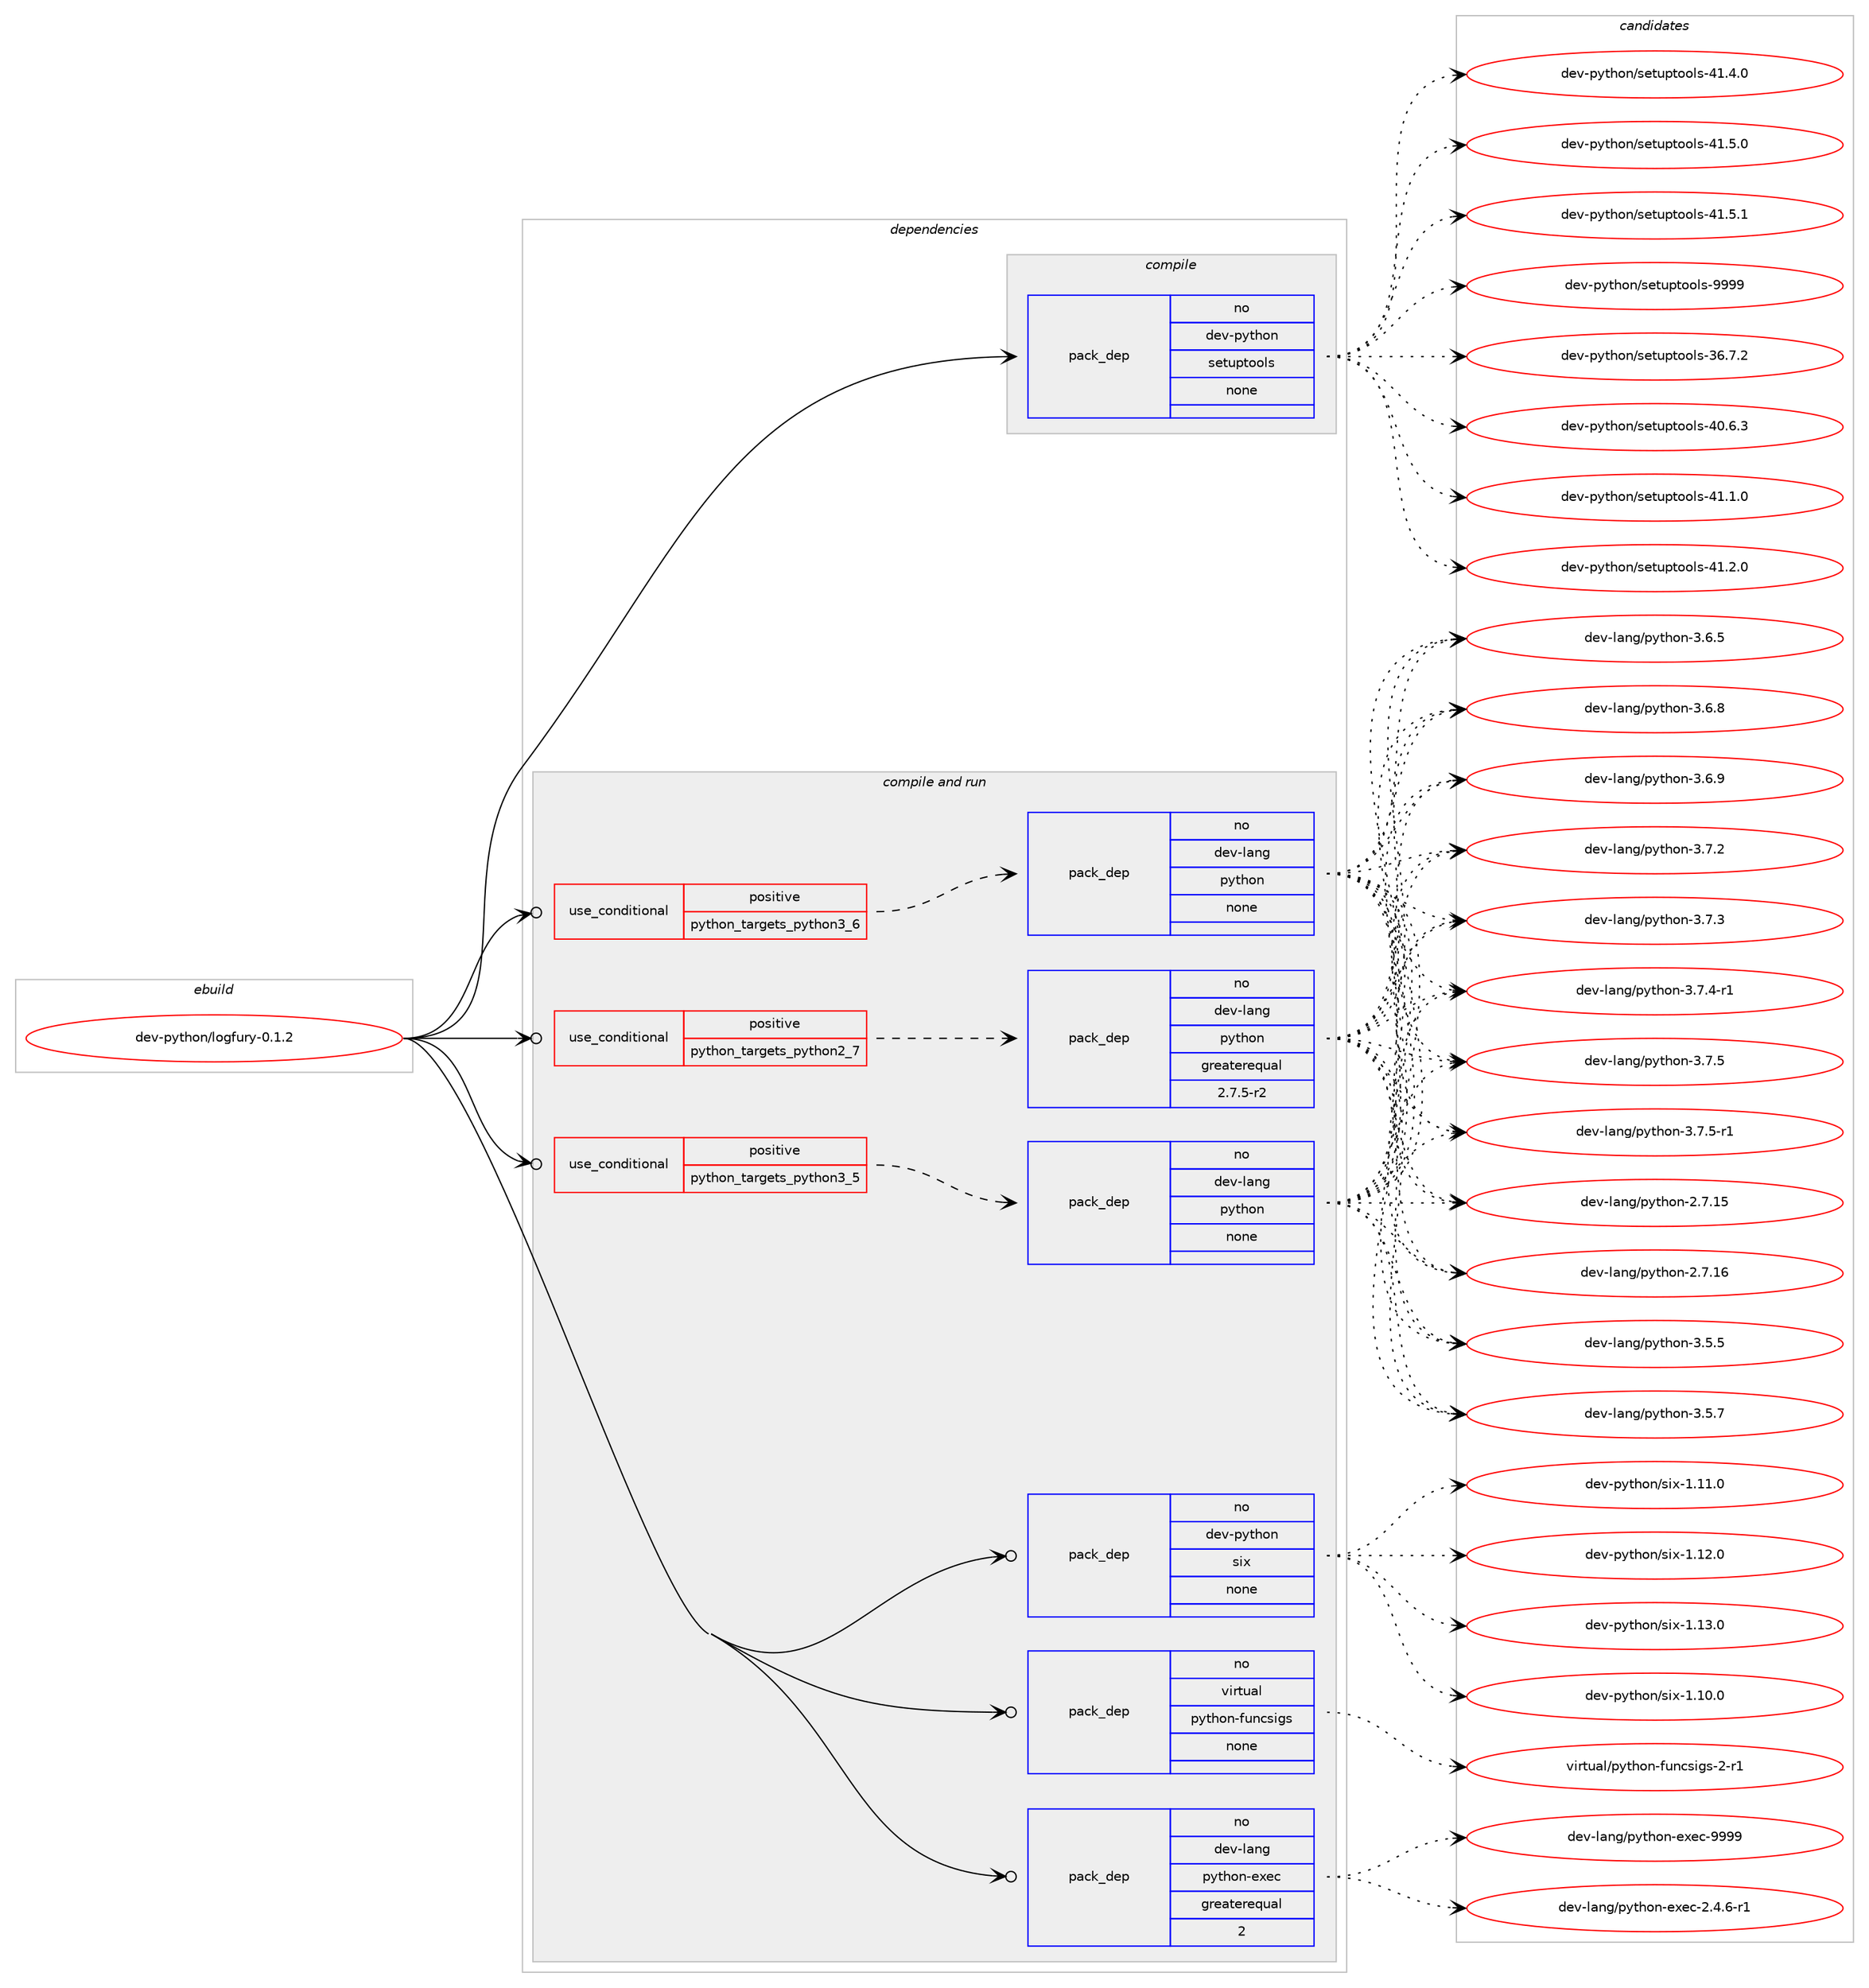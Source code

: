 digraph prolog {

# *************
# Graph options
# *************

newrank=true;
concentrate=true;
compound=true;
graph [rankdir=LR,fontname=Helvetica,fontsize=10,ranksep=1.5];#, ranksep=2.5, nodesep=0.2];
edge  [arrowhead=vee];
node  [fontname=Helvetica,fontsize=10];

# **********
# The ebuild
# **********

subgraph cluster_leftcol {
color=gray;
rank=same;
label=<<i>ebuild</i>>;
id [label="dev-python/logfury-0.1.2", color=red, width=4, href="../dev-python/logfury-0.1.2.svg"];
}

# ****************
# The dependencies
# ****************

subgraph cluster_midcol {
color=gray;
label=<<i>dependencies</i>>;
subgraph cluster_compile {
fillcolor="#eeeeee";
style=filled;
label=<<i>compile</i>>;
subgraph pack459524 {
dependency613474 [label=<<TABLE BORDER="0" CELLBORDER="1" CELLSPACING="0" CELLPADDING="4" WIDTH="220"><TR><TD ROWSPAN="6" CELLPADDING="30">pack_dep</TD></TR><TR><TD WIDTH="110">no</TD></TR><TR><TD>dev-python</TD></TR><TR><TD>setuptools</TD></TR><TR><TD>none</TD></TR><TR><TD></TD></TR></TABLE>>, shape=none, color=blue];
}
id:e -> dependency613474:w [weight=20,style="solid",arrowhead="vee"];
}
subgraph cluster_compileandrun {
fillcolor="#eeeeee";
style=filled;
label=<<i>compile and run</i>>;
subgraph cond142146 {
dependency613475 [label=<<TABLE BORDER="0" CELLBORDER="1" CELLSPACING="0" CELLPADDING="4"><TR><TD ROWSPAN="3" CELLPADDING="10">use_conditional</TD></TR><TR><TD>positive</TD></TR><TR><TD>python_targets_python2_7</TD></TR></TABLE>>, shape=none, color=red];
subgraph pack459525 {
dependency613476 [label=<<TABLE BORDER="0" CELLBORDER="1" CELLSPACING="0" CELLPADDING="4" WIDTH="220"><TR><TD ROWSPAN="6" CELLPADDING="30">pack_dep</TD></TR><TR><TD WIDTH="110">no</TD></TR><TR><TD>dev-lang</TD></TR><TR><TD>python</TD></TR><TR><TD>greaterequal</TD></TR><TR><TD>2.7.5-r2</TD></TR></TABLE>>, shape=none, color=blue];
}
dependency613475:e -> dependency613476:w [weight=20,style="dashed",arrowhead="vee"];
}
id:e -> dependency613475:w [weight=20,style="solid",arrowhead="odotvee"];
subgraph cond142147 {
dependency613477 [label=<<TABLE BORDER="0" CELLBORDER="1" CELLSPACING="0" CELLPADDING="4"><TR><TD ROWSPAN="3" CELLPADDING="10">use_conditional</TD></TR><TR><TD>positive</TD></TR><TR><TD>python_targets_python3_5</TD></TR></TABLE>>, shape=none, color=red];
subgraph pack459526 {
dependency613478 [label=<<TABLE BORDER="0" CELLBORDER="1" CELLSPACING="0" CELLPADDING="4" WIDTH="220"><TR><TD ROWSPAN="6" CELLPADDING="30">pack_dep</TD></TR><TR><TD WIDTH="110">no</TD></TR><TR><TD>dev-lang</TD></TR><TR><TD>python</TD></TR><TR><TD>none</TD></TR><TR><TD></TD></TR></TABLE>>, shape=none, color=blue];
}
dependency613477:e -> dependency613478:w [weight=20,style="dashed",arrowhead="vee"];
}
id:e -> dependency613477:w [weight=20,style="solid",arrowhead="odotvee"];
subgraph cond142148 {
dependency613479 [label=<<TABLE BORDER="0" CELLBORDER="1" CELLSPACING="0" CELLPADDING="4"><TR><TD ROWSPAN="3" CELLPADDING="10">use_conditional</TD></TR><TR><TD>positive</TD></TR><TR><TD>python_targets_python3_6</TD></TR></TABLE>>, shape=none, color=red];
subgraph pack459527 {
dependency613480 [label=<<TABLE BORDER="0" CELLBORDER="1" CELLSPACING="0" CELLPADDING="4" WIDTH="220"><TR><TD ROWSPAN="6" CELLPADDING="30">pack_dep</TD></TR><TR><TD WIDTH="110">no</TD></TR><TR><TD>dev-lang</TD></TR><TR><TD>python</TD></TR><TR><TD>none</TD></TR><TR><TD></TD></TR></TABLE>>, shape=none, color=blue];
}
dependency613479:e -> dependency613480:w [weight=20,style="dashed",arrowhead="vee"];
}
id:e -> dependency613479:w [weight=20,style="solid",arrowhead="odotvee"];
subgraph pack459528 {
dependency613481 [label=<<TABLE BORDER="0" CELLBORDER="1" CELLSPACING="0" CELLPADDING="4" WIDTH="220"><TR><TD ROWSPAN="6" CELLPADDING="30">pack_dep</TD></TR><TR><TD WIDTH="110">no</TD></TR><TR><TD>dev-lang</TD></TR><TR><TD>python-exec</TD></TR><TR><TD>greaterequal</TD></TR><TR><TD>2</TD></TR></TABLE>>, shape=none, color=blue];
}
id:e -> dependency613481:w [weight=20,style="solid",arrowhead="odotvee"];
subgraph pack459529 {
dependency613482 [label=<<TABLE BORDER="0" CELLBORDER="1" CELLSPACING="0" CELLPADDING="4" WIDTH="220"><TR><TD ROWSPAN="6" CELLPADDING="30">pack_dep</TD></TR><TR><TD WIDTH="110">no</TD></TR><TR><TD>dev-python</TD></TR><TR><TD>six</TD></TR><TR><TD>none</TD></TR><TR><TD></TD></TR></TABLE>>, shape=none, color=blue];
}
id:e -> dependency613482:w [weight=20,style="solid",arrowhead="odotvee"];
subgraph pack459530 {
dependency613483 [label=<<TABLE BORDER="0" CELLBORDER="1" CELLSPACING="0" CELLPADDING="4" WIDTH="220"><TR><TD ROWSPAN="6" CELLPADDING="30">pack_dep</TD></TR><TR><TD WIDTH="110">no</TD></TR><TR><TD>virtual</TD></TR><TR><TD>python-funcsigs</TD></TR><TR><TD>none</TD></TR><TR><TD></TD></TR></TABLE>>, shape=none, color=blue];
}
id:e -> dependency613483:w [weight=20,style="solid",arrowhead="odotvee"];
}
subgraph cluster_run {
fillcolor="#eeeeee";
style=filled;
label=<<i>run</i>>;
}
}

# **************
# The candidates
# **************

subgraph cluster_choices {
rank=same;
color=gray;
label=<<i>candidates</i>>;

subgraph choice459524 {
color=black;
nodesep=1;
choice100101118451121211161041111104711510111611711211611111110811545515446554650 [label="dev-python/setuptools-36.7.2", color=red, width=4,href="../dev-python/setuptools-36.7.2.svg"];
choice100101118451121211161041111104711510111611711211611111110811545524846544651 [label="dev-python/setuptools-40.6.3", color=red, width=4,href="../dev-python/setuptools-40.6.3.svg"];
choice100101118451121211161041111104711510111611711211611111110811545524946494648 [label="dev-python/setuptools-41.1.0", color=red, width=4,href="../dev-python/setuptools-41.1.0.svg"];
choice100101118451121211161041111104711510111611711211611111110811545524946504648 [label="dev-python/setuptools-41.2.0", color=red, width=4,href="../dev-python/setuptools-41.2.0.svg"];
choice100101118451121211161041111104711510111611711211611111110811545524946524648 [label="dev-python/setuptools-41.4.0", color=red, width=4,href="../dev-python/setuptools-41.4.0.svg"];
choice100101118451121211161041111104711510111611711211611111110811545524946534648 [label="dev-python/setuptools-41.5.0", color=red, width=4,href="../dev-python/setuptools-41.5.0.svg"];
choice100101118451121211161041111104711510111611711211611111110811545524946534649 [label="dev-python/setuptools-41.5.1", color=red, width=4,href="../dev-python/setuptools-41.5.1.svg"];
choice10010111845112121116104111110471151011161171121161111111081154557575757 [label="dev-python/setuptools-9999", color=red, width=4,href="../dev-python/setuptools-9999.svg"];
dependency613474:e -> choice100101118451121211161041111104711510111611711211611111110811545515446554650:w [style=dotted,weight="100"];
dependency613474:e -> choice100101118451121211161041111104711510111611711211611111110811545524846544651:w [style=dotted,weight="100"];
dependency613474:e -> choice100101118451121211161041111104711510111611711211611111110811545524946494648:w [style=dotted,weight="100"];
dependency613474:e -> choice100101118451121211161041111104711510111611711211611111110811545524946504648:w [style=dotted,weight="100"];
dependency613474:e -> choice100101118451121211161041111104711510111611711211611111110811545524946524648:w [style=dotted,weight="100"];
dependency613474:e -> choice100101118451121211161041111104711510111611711211611111110811545524946534648:w [style=dotted,weight="100"];
dependency613474:e -> choice100101118451121211161041111104711510111611711211611111110811545524946534649:w [style=dotted,weight="100"];
dependency613474:e -> choice10010111845112121116104111110471151011161171121161111111081154557575757:w [style=dotted,weight="100"];
}
subgraph choice459525 {
color=black;
nodesep=1;
choice10010111845108971101034711212111610411111045504655464953 [label="dev-lang/python-2.7.15", color=red, width=4,href="../dev-lang/python-2.7.15.svg"];
choice10010111845108971101034711212111610411111045504655464954 [label="dev-lang/python-2.7.16", color=red, width=4,href="../dev-lang/python-2.7.16.svg"];
choice100101118451089711010347112121116104111110455146534653 [label="dev-lang/python-3.5.5", color=red, width=4,href="../dev-lang/python-3.5.5.svg"];
choice100101118451089711010347112121116104111110455146534655 [label="dev-lang/python-3.5.7", color=red, width=4,href="../dev-lang/python-3.5.7.svg"];
choice100101118451089711010347112121116104111110455146544653 [label="dev-lang/python-3.6.5", color=red, width=4,href="../dev-lang/python-3.6.5.svg"];
choice100101118451089711010347112121116104111110455146544656 [label="dev-lang/python-3.6.8", color=red, width=4,href="../dev-lang/python-3.6.8.svg"];
choice100101118451089711010347112121116104111110455146544657 [label="dev-lang/python-3.6.9", color=red, width=4,href="../dev-lang/python-3.6.9.svg"];
choice100101118451089711010347112121116104111110455146554650 [label="dev-lang/python-3.7.2", color=red, width=4,href="../dev-lang/python-3.7.2.svg"];
choice100101118451089711010347112121116104111110455146554651 [label="dev-lang/python-3.7.3", color=red, width=4,href="../dev-lang/python-3.7.3.svg"];
choice1001011184510897110103471121211161041111104551465546524511449 [label="dev-lang/python-3.7.4-r1", color=red, width=4,href="../dev-lang/python-3.7.4-r1.svg"];
choice100101118451089711010347112121116104111110455146554653 [label="dev-lang/python-3.7.5", color=red, width=4,href="../dev-lang/python-3.7.5.svg"];
choice1001011184510897110103471121211161041111104551465546534511449 [label="dev-lang/python-3.7.5-r1", color=red, width=4,href="../dev-lang/python-3.7.5-r1.svg"];
dependency613476:e -> choice10010111845108971101034711212111610411111045504655464953:w [style=dotted,weight="100"];
dependency613476:e -> choice10010111845108971101034711212111610411111045504655464954:w [style=dotted,weight="100"];
dependency613476:e -> choice100101118451089711010347112121116104111110455146534653:w [style=dotted,weight="100"];
dependency613476:e -> choice100101118451089711010347112121116104111110455146534655:w [style=dotted,weight="100"];
dependency613476:e -> choice100101118451089711010347112121116104111110455146544653:w [style=dotted,weight="100"];
dependency613476:e -> choice100101118451089711010347112121116104111110455146544656:w [style=dotted,weight="100"];
dependency613476:e -> choice100101118451089711010347112121116104111110455146544657:w [style=dotted,weight="100"];
dependency613476:e -> choice100101118451089711010347112121116104111110455146554650:w [style=dotted,weight="100"];
dependency613476:e -> choice100101118451089711010347112121116104111110455146554651:w [style=dotted,weight="100"];
dependency613476:e -> choice1001011184510897110103471121211161041111104551465546524511449:w [style=dotted,weight="100"];
dependency613476:e -> choice100101118451089711010347112121116104111110455146554653:w [style=dotted,weight="100"];
dependency613476:e -> choice1001011184510897110103471121211161041111104551465546534511449:w [style=dotted,weight="100"];
}
subgraph choice459526 {
color=black;
nodesep=1;
choice10010111845108971101034711212111610411111045504655464953 [label="dev-lang/python-2.7.15", color=red, width=4,href="../dev-lang/python-2.7.15.svg"];
choice10010111845108971101034711212111610411111045504655464954 [label="dev-lang/python-2.7.16", color=red, width=4,href="../dev-lang/python-2.7.16.svg"];
choice100101118451089711010347112121116104111110455146534653 [label="dev-lang/python-3.5.5", color=red, width=4,href="../dev-lang/python-3.5.5.svg"];
choice100101118451089711010347112121116104111110455146534655 [label="dev-lang/python-3.5.7", color=red, width=4,href="../dev-lang/python-3.5.7.svg"];
choice100101118451089711010347112121116104111110455146544653 [label="dev-lang/python-3.6.5", color=red, width=4,href="../dev-lang/python-3.6.5.svg"];
choice100101118451089711010347112121116104111110455146544656 [label="dev-lang/python-3.6.8", color=red, width=4,href="../dev-lang/python-3.6.8.svg"];
choice100101118451089711010347112121116104111110455146544657 [label="dev-lang/python-3.6.9", color=red, width=4,href="../dev-lang/python-3.6.9.svg"];
choice100101118451089711010347112121116104111110455146554650 [label="dev-lang/python-3.7.2", color=red, width=4,href="../dev-lang/python-3.7.2.svg"];
choice100101118451089711010347112121116104111110455146554651 [label="dev-lang/python-3.7.3", color=red, width=4,href="../dev-lang/python-3.7.3.svg"];
choice1001011184510897110103471121211161041111104551465546524511449 [label="dev-lang/python-3.7.4-r1", color=red, width=4,href="../dev-lang/python-3.7.4-r1.svg"];
choice100101118451089711010347112121116104111110455146554653 [label="dev-lang/python-3.7.5", color=red, width=4,href="../dev-lang/python-3.7.5.svg"];
choice1001011184510897110103471121211161041111104551465546534511449 [label="dev-lang/python-3.7.5-r1", color=red, width=4,href="../dev-lang/python-3.7.5-r1.svg"];
dependency613478:e -> choice10010111845108971101034711212111610411111045504655464953:w [style=dotted,weight="100"];
dependency613478:e -> choice10010111845108971101034711212111610411111045504655464954:w [style=dotted,weight="100"];
dependency613478:e -> choice100101118451089711010347112121116104111110455146534653:w [style=dotted,weight="100"];
dependency613478:e -> choice100101118451089711010347112121116104111110455146534655:w [style=dotted,weight="100"];
dependency613478:e -> choice100101118451089711010347112121116104111110455146544653:w [style=dotted,weight="100"];
dependency613478:e -> choice100101118451089711010347112121116104111110455146544656:w [style=dotted,weight="100"];
dependency613478:e -> choice100101118451089711010347112121116104111110455146544657:w [style=dotted,weight="100"];
dependency613478:e -> choice100101118451089711010347112121116104111110455146554650:w [style=dotted,weight="100"];
dependency613478:e -> choice100101118451089711010347112121116104111110455146554651:w [style=dotted,weight="100"];
dependency613478:e -> choice1001011184510897110103471121211161041111104551465546524511449:w [style=dotted,weight="100"];
dependency613478:e -> choice100101118451089711010347112121116104111110455146554653:w [style=dotted,weight="100"];
dependency613478:e -> choice1001011184510897110103471121211161041111104551465546534511449:w [style=dotted,weight="100"];
}
subgraph choice459527 {
color=black;
nodesep=1;
choice10010111845108971101034711212111610411111045504655464953 [label="dev-lang/python-2.7.15", color=red, width=4,href="../dev-lang/python-2.7.15.svg"];
choice10010111845108971101034711212111610411111045504655464954 [label="dev-lang/python-2.7.16", color=red, width=4,href="../dev-lang/python-2.7.16.svg"];
choice100101118451089711010347112121116104111110455146534653 [label="dev-lang/python-3.5.5", color=red, width=4,href="../dev-lang/python-3.5.5.svg"];
choice100101118451089711010347112121116104111110455146534655 [label="dev-lang/python-3.5.7", color=red, width=4,href="../dev-lang/python-3.5.7.svg"];
choice100101118451089711010347112121116104111110455146544653 [label="dev-lang/python-3.6.5", color=red, width=4,href="../dev-lang/python-3.6.5.svg"];
choice100101118451089711010347112121116104111110455146544656 [label="dev-lang/python-3.6.8", color=red, width=4,href="../dev-lang/python-3.6.8.svg"];
choice100101118451089711010347112121116104111110455146544657 [label="dev-lang/python-3.6.9", color=red, width=4,href="../dev-lang/python-3.6.9.svg"];
choice100101118451089711010347112121116104111110455146554650 [label="dev-lang/python-3.7.2", color=red, width=4,href="../dev-lang/python-3.7.2.svg"];
choice100101118451089711010347112121116104111110455146554651 [label="dev-lang/python-3.7.3", color=red, width=4,href="../dev-lang/python-3.7.3.svg"];
choice1001011184510897110103471121211161041111104551465546524511449 [label="dev-lang/python-3.7.4-r1", color=red, width=4,href="../dev-lang/python-3.7.4-r1.svg"];
choice100101118451089711010347112121116104111110455146554653 [label="dev-lang/python-3.7.5", color=red, width=4,href="../dev-lang/python-3.7.5.svg"];
choice1001011184510897110103471121211161041111104551465546534511449 [label="dev-lang/python-3.7.5-r1", color=red, width=4,href="../dev-lang/python-3.7.5-r1.svg"];
dependency613480:e -> choice10010111845108971101034711212111610411111045504655464953:w [style=dotted,weight="100"];
dependency613480:e -> choice10010111845108971101034711212111610411111045504655464954:w [style=dotted,weight="100"];
dependency613480:e -> choice100101118451089711010347112121116104111110455146534653:w [style=dotted,weight="100"];
dependency613480:e -> choice100101118451089711010347112121116104111110455146534655:w [style=dotted,weight="100"];
dependency613480:e -> choice100101118451089711010347112121116104111110455146544653:w [style=dotted,weight="100"];
dependency613480:e -> choice100101118451089711010347112121116104111110455146544656:w [style=dotted,weight="100"];
dependency613480:e -> choice100101118451089711010347112121116104111110455146544657:w [style=dotted,weight="100"];
dependency613480:e -> choice100101118451089711010347112121116104111110455146554650:w [style=dotted,weight="100"];
dependency613480:e -> choice100101118451089711010347112121116104111110455146554651:w [style=dotted,weight="100"];
dependency613480:e -> choice1001011184510897110103471121211161041111104551465546524511449:w [style=dotted,weight="100"];
dependency613480:e -> choice100101118451089711010347112121116104111110455146554653:w [style=dotted,weight="100"];
dependency613480:e -> choice1001011184510897110103471121211161041111104551465546534511449:w [style=dotted,weight="100"];
}
subgraph choice459528 {
color=black;
nodesep=1;
choice10010111845108971101034711212111610411111045101120101994550465246544511449 [label="dev-lang/python-exec-2.4.6-r1", color=red, width=4,href="../dev-lang/python-exec-2.4.6-r1.svg"];
choice10010111845108971101034711212111610411111045101120101994557575757 [label="dev-lang/python-exec-9999", color=red, width=4,href="../dev-lang/python-exec-9999.svg"];
dependency613481:e -> choice10010111845108971101034711212111610411111045101120101994550465246544511449:w [style=dotted,weight="100"];
dependency613481:e -> choice10010111845108971101034711212111610411111045101120101994557575757:w [style=dotted,weight="100"];
}
subgraph choice459529 {
color=black;
nodesep=1;
choice100101118451121211161041111104711510512045494649484648 [label="dev-python/six-1.10.0", color=red, width=4,href="../dev-python/six-1.10.0.svg"];
choice100101118451121211161041111104711510512045494649494648 [label="dev-python/six-1.11.0", color=red, width=4,href="../dev-python/six-1.11.0.svg"];
choice100101118451121211161041111104711510512045494649504648 [label="dev-python/six-1.12.0", color=red, width=4,href="../dev-python/six-1.12.0.svg"];
choice100101118451121211161041111104711510512045494649514648 [label="dev-python/six-1.13.0", color=red, width=4,href="../dev-python/six-1.13.0.svg"];
dependency613482:e -> choice100101118451121211161041111104711510512045494649484648:w [style=dotted,weight="100"];
dependency613482:e -> choice100101118451121211161041111104711510512045494649494648:w [style=dotted,weight="100"];
dependency613482:e -> choice100101118451121211161041111104711510512045494649504648:w [style=dotted,weight="100"];
dependency613482:e -> choice100101118451121211161041111104711510512045494649514648:w [style=dotted,weight="100"];
}
subgraph choice459530 {
color=black;
nodesep=1;
choice1181051141161179710847112121116104111110451021171109911510510311545504511449 [label="virtual/python-funcsigs-2-r1", color=red, width=4,href="../virtual/python-funcsigs-2-r1.svg"];
dependency613483:e -> choice1181051141161179710847112121116104111110451021171109911510510311545504511449:w [style=dotted,weight="100"];
}
}

}
